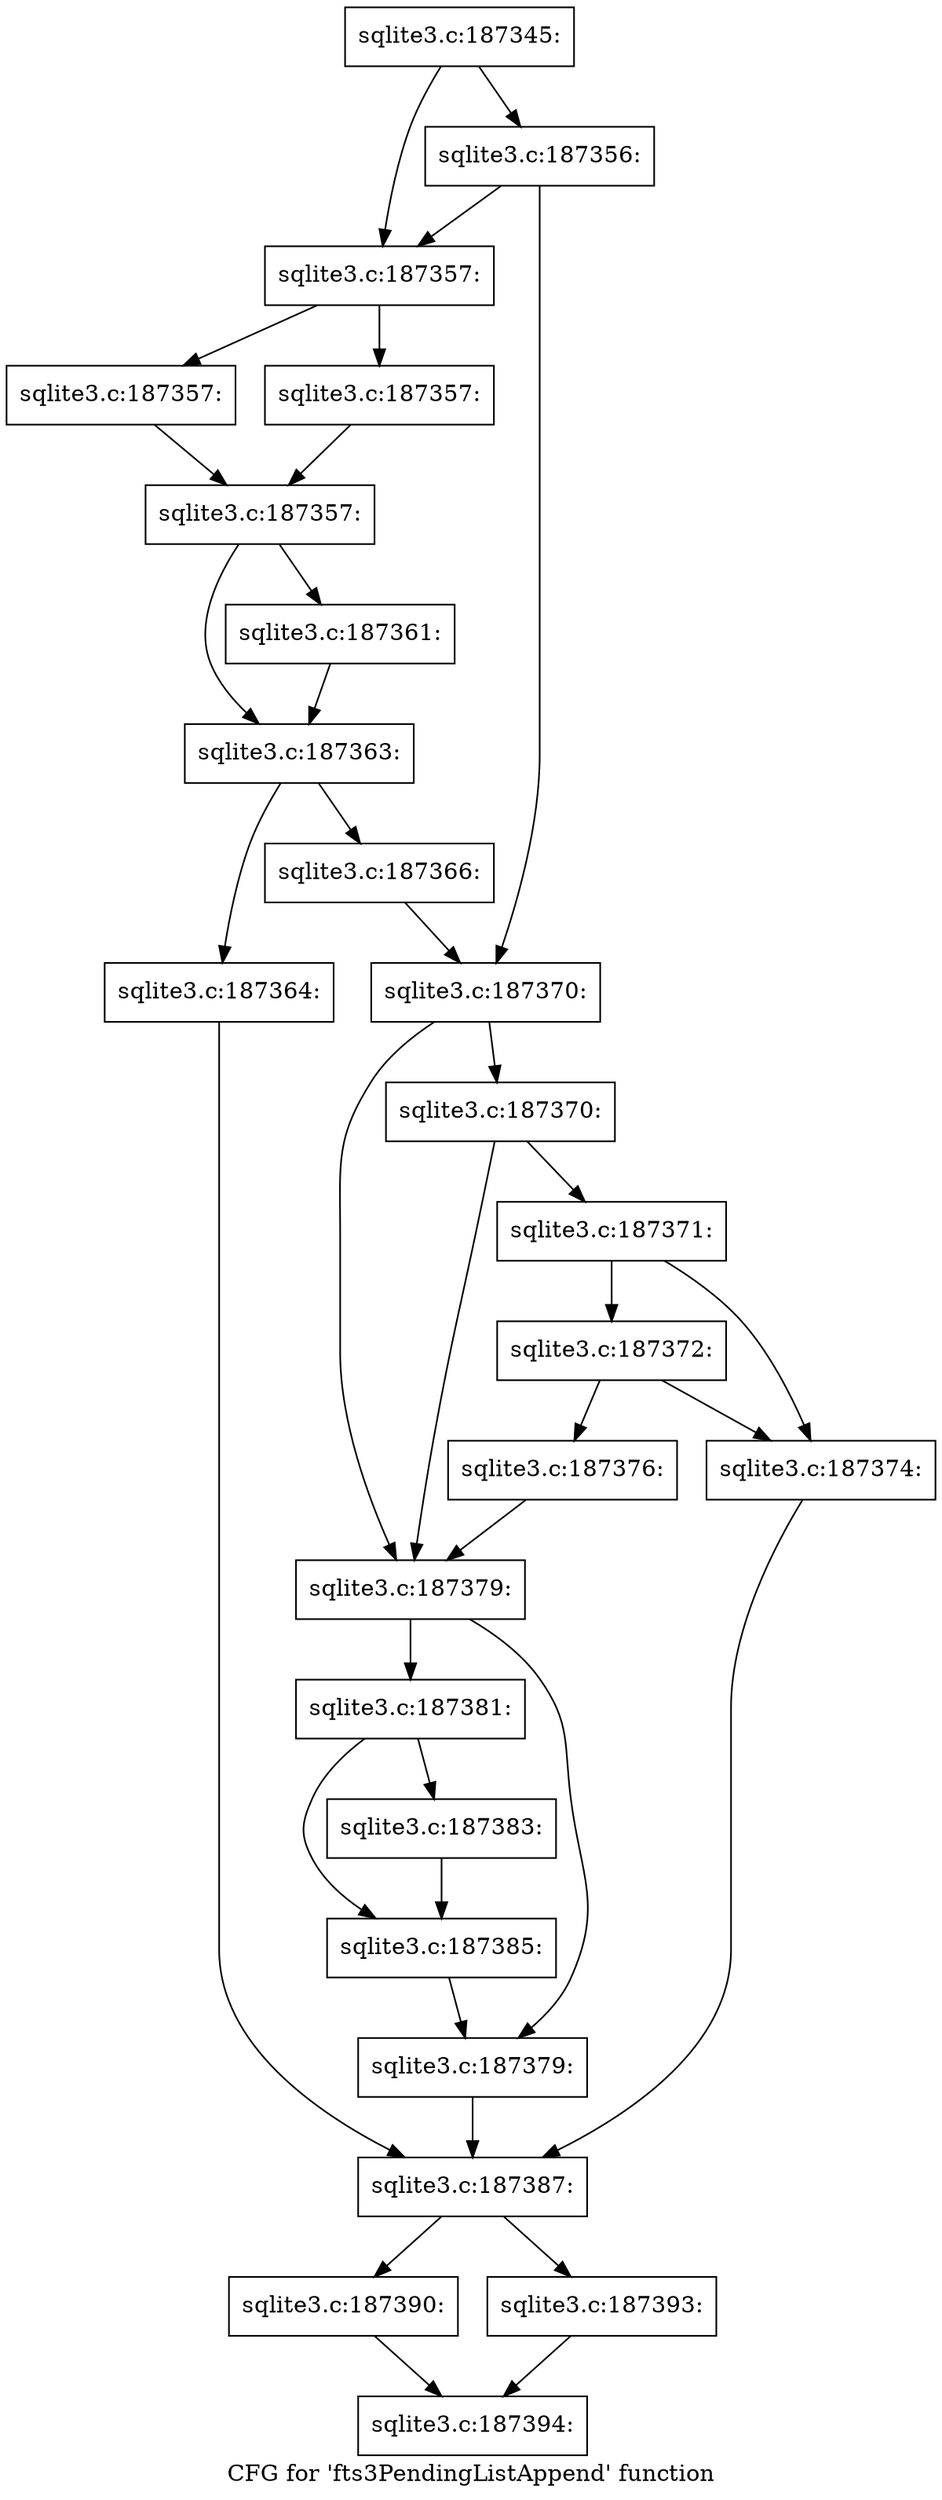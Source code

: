 digraph "CFG for 'fts3PendingListAppend' function" {
	label="CFG for 'fts3PendingListAppend' function";

	Node0x55c0fafce670 [shape=record,label="{sqlite3.c:187345:}"];
	Node0x55c0fafce670 -> Node0x55c0f87421c0;
	Node0x55c0fafce670 -> Node0x55c0f8742120;
	Node0x55c0f87421c0 [shape=record,label="{sqlite3.c:187356:}"];
	Node0x55c0f87421c0 -> Node0x55c0f8742120;
	Node0x55c0f87421c0 -> Node0x55c0f8742170;
	Node0x55c0f8742120 [shape=record,label="{sqlite3.c:187357:}"];
	Node0x55c0f8742120 -> Node0x55c0f8742d20;
	Node0x55c0f8742120 -> Node0x55c0f8742d70;
	Node0x55c0f8742d20 [shape=record,label="{sqlite3.c:187357:}"];
	Node0x55c0f8742d20 -> Node0x55c0f8742dc0;
	Node0x55c0f8742d70 [shape=record,label="{sqlite3.c:187357:}"];
	Node0x55c0f8742d70 -> Node0x55c0f8742dc0;
	Node0x55c0f8742dc0 [shape=record,label="{sqlite3.c:187357:}"];
	Node0x55c0f8742dc0 -> Node0x55c0f8743540;
	Node0x55c0f8742dc0 -> Node0x55c0f8743590;
	Node0x55c0f8743540 [shape=record,label="{sqlite3.c:187361:}"];
	Node0x55c0f8743540 -> Node0x55c0f8743590;
	Node0x55c0f8743590 [shape=record,label="{sqlite3.c:187363:}"];
	Node0x55c0f8743590 -> Node0x55c0f8743d50;
	Node0x55c0f8743590 -> Node0x55c0f8743da0;
	Node0x55c0f8743d50 [shape=record,label="{sqlite3.c:187364:}"];
	Node0x55c0f8743d50 -> Node0x55c0f8744bc0;
	Node0x55c0f8743da0 [shape=record,label="{sqlite3.c:187366:}"];
	Node0x55c0f8743da0 -> Node0x55c0f8742170;
	Node0x55c0f8742170 [shape=record,label="{sqlite3.c:187370:}"];
	Node0x55c0f8742170 -> Node0x55c0f8745730;
	Node0x55c0f8742170 -> Node0x55c0f87456e0;
	Node0x55c0f8745730 [shape=record,label="{sqlite3.c:187370:}"];
	Node0x55c0f8745730 -> Node0x55c0f8745690;
	Node0x55c0f8745730 -> Node0x55c0f87456e0;
	Node0x55c0f8745690 [shape=record,label="{sqlite3.c:187371:}"];
	Node0x55c0f8745690 -> Node0x55c0fafecc30;
	Node0x55c0f8745690 -> Node0x55c0fafeccd0;
	Node0x55c0fafeccd0 [shape=record,label="{sqlite3.c:187372:}"];
	Node0x55c0fafeccd0 -> Node0x55c0fafecc30;
	Node0x55c0fafeccd0 -> Node0x55c0fafecc80;
	Node0x55c0fafecc30 [shape=record,label="{sqlite3.c:187374:}"];
	Node0x55c0fafecc30 -> Node0x55c0f8744bc0;
	Node0x55c0fafecc80 [shape=record,label="{sqlite3.c:187376:}"];
	Node0x55c0fafecc80 -> Node0x55c0f87456e0;
	Node0x55c0f87456e0 [shape=record,label="{sqlite3.c:187379:}"];
	Node0x55c0f87456e0 -> Node0x55c0fafedeb0;
	Node0x55c0f87456e0 -> Node0x55c0fafedf00;
	Node0x55c0fafedeb0 [shape=record,label="{sqlite3.c:187381:}"];
	Node0x55c0fafedeb0 -> Node0x55c0fafee960;
	Node0x55c0fafedeb0 -> Node0x55c0fafee9b0;
	Node0x55c0fafee960 [shape=record,label="{sqlite3.c:187383:}"];
	Node0x55c0fafee960 -> Node0x55c0fafee9b0;
	Node0x55c0fafee9b0 [shape=record,label="{sqlite3.c:187385:}"];
	Node0x55c0fafee9b0 -> Node0x55c0fafedf00;
	Node0x55c0fafedf00 [shape=record,label="{sqlite3.c:187379:}"];
	Node0x55c0fafedf00 -> Node0x55c0f8744bc0;
	Node0x55c0f8744bc0 [shape=record,label="{sqlite3.c:187387:}"];
	Node0x55c0f8744bc0 -> Node0x55c0fafef620;
	Node0x55c0f8744bc0 -> Node0x55c0fafef670;
	Node0x55c0fafef620 [shape=record,label="{sqlite3.c:187390:}"];
	Node0x55c0fafef620 -> Node0x55c0f6c7e0f0;
	Node0x55c0fafef670 [shape=record,label="{sqlite3.c:187393:}"];
	Node0x55c0fafef670 -> Node0x55c0f6c7e0f0;
	Node0x55c0f6c7e0f0 [shape=record,label="{sqlite3.c:187394:}"];
}

